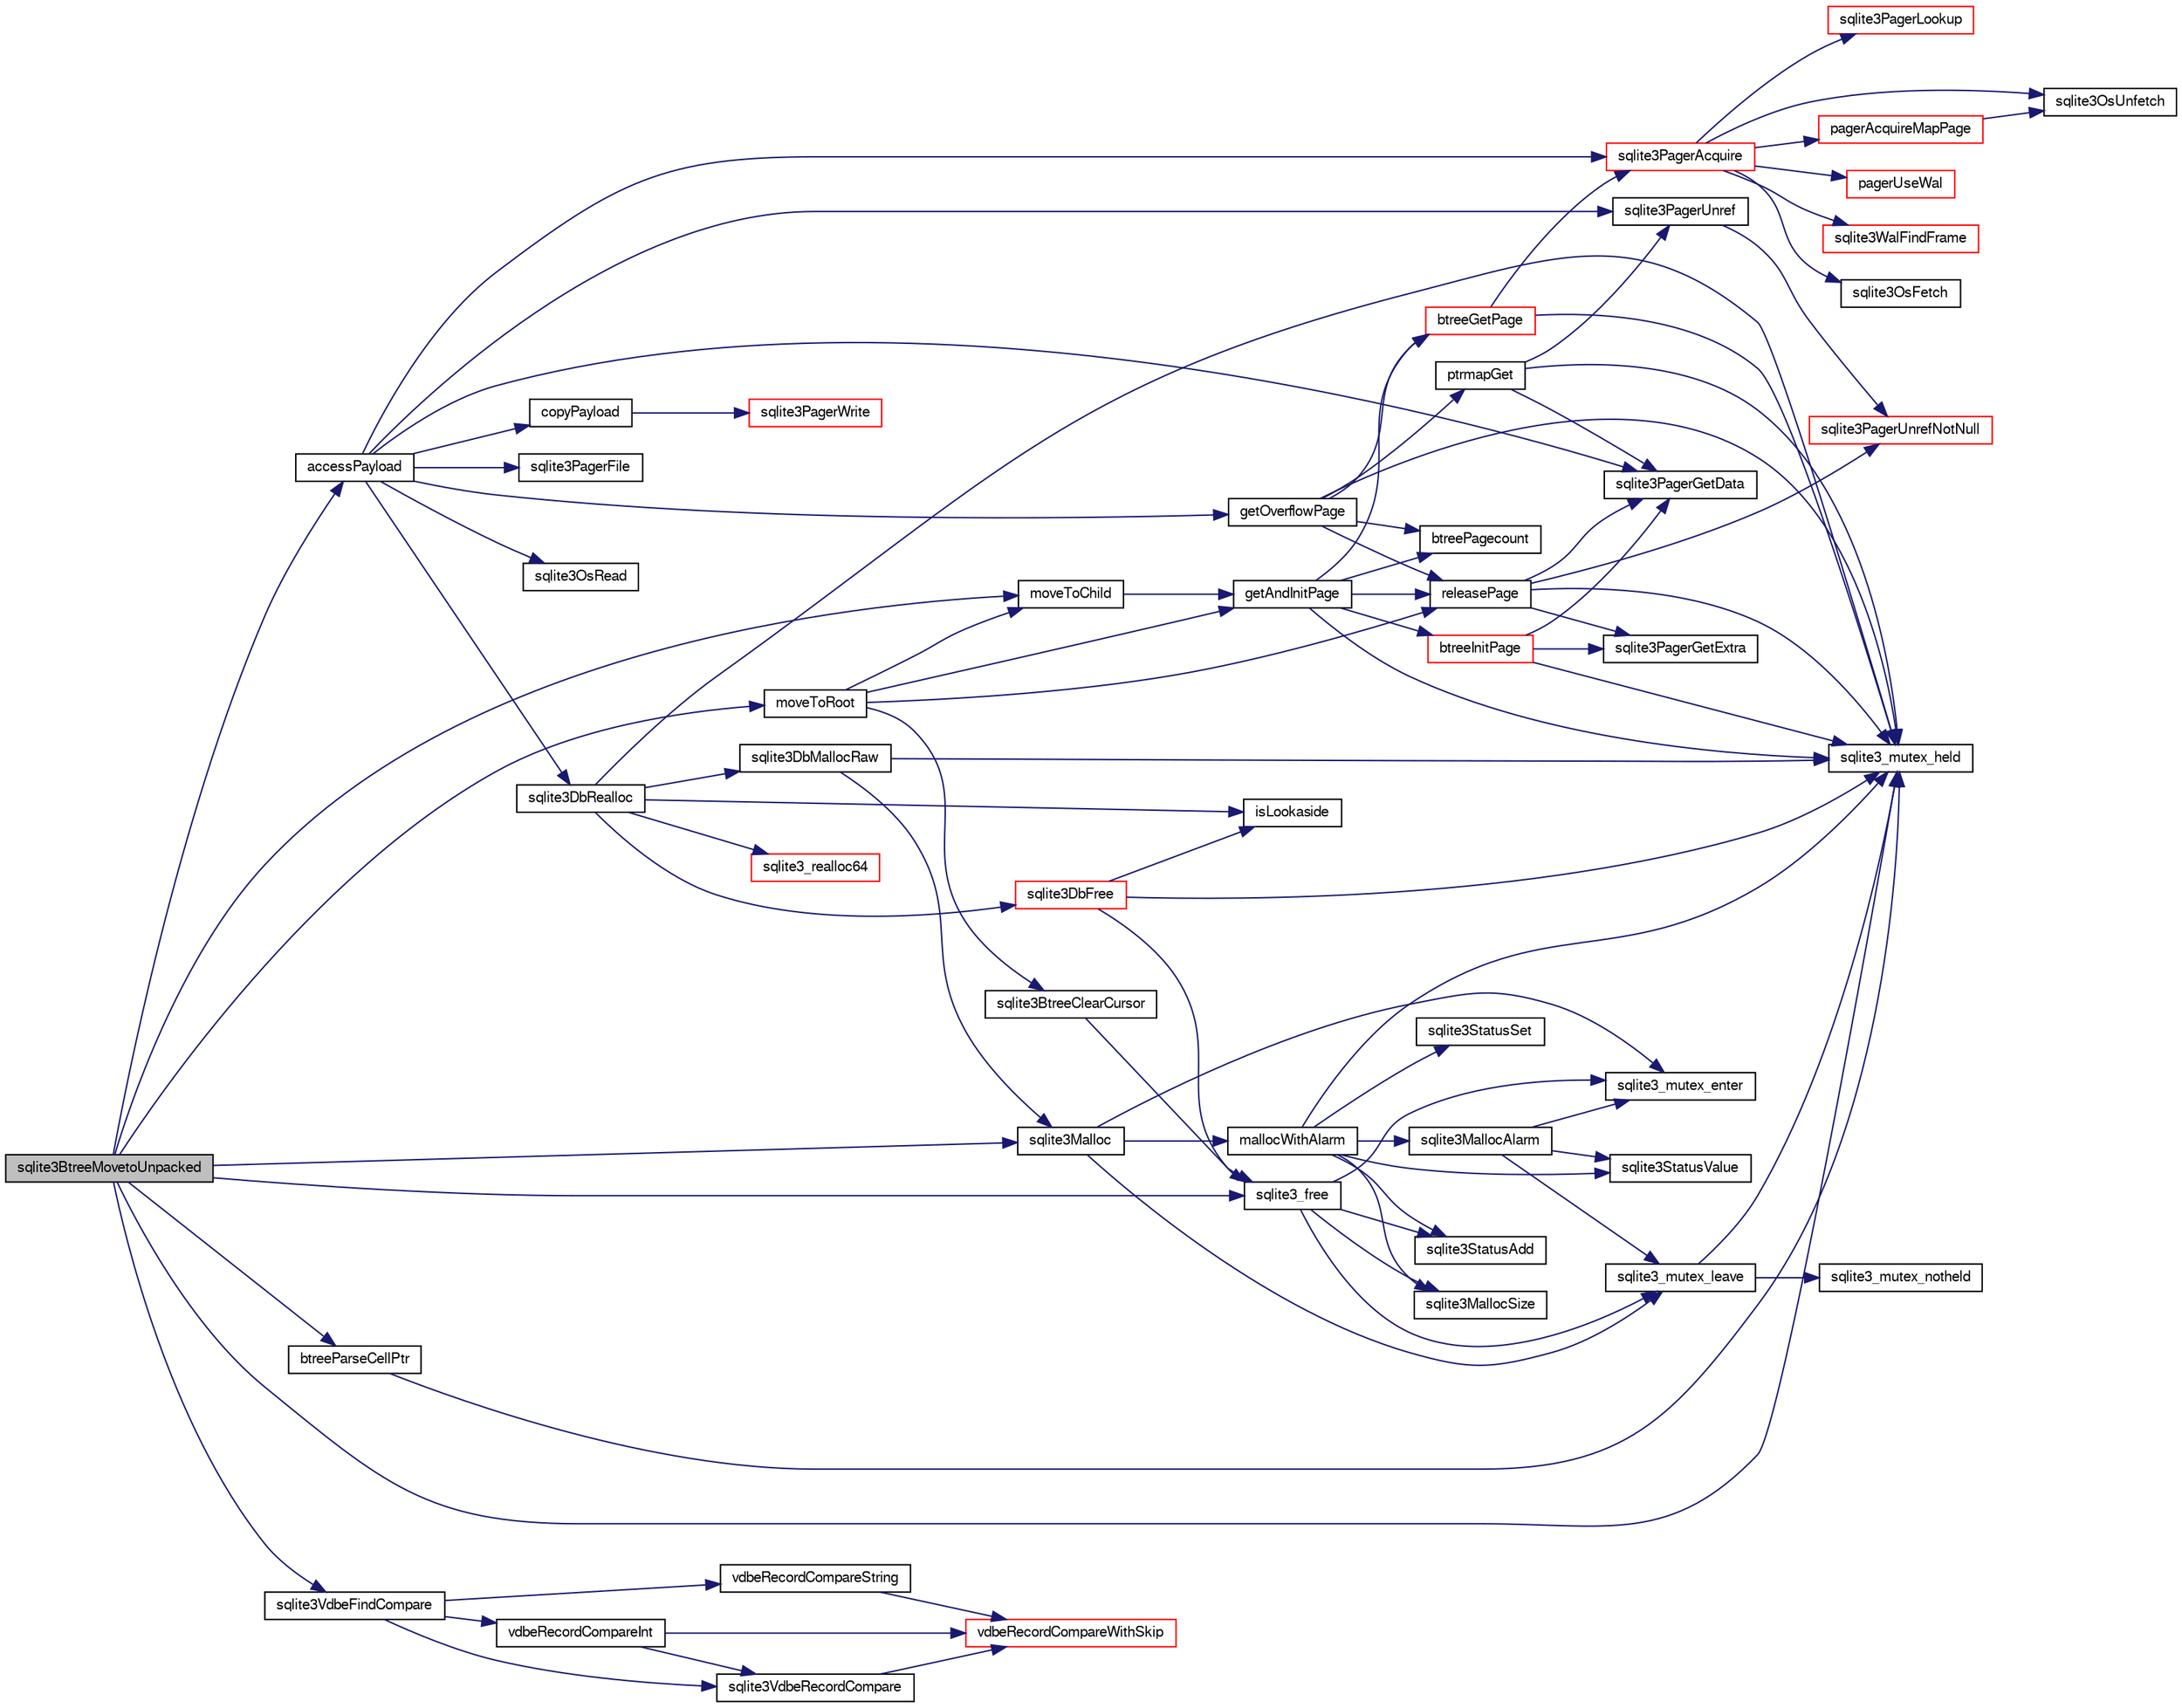 digraph "sqlite3BtreeMovetoUnpacked"
{
  edge [fontname="FreeSans",fontsize="10",labelfontname="FreeSans",labelfontsize="10"];
  node [fontname="FreeSans",fontsize="10",shape=record];
  rankdir="LR";
  Node459107 [label="sqlite3BtreeMovetoUnpacked",height=0.2,width=0.4,color="black", fillcolor="grey75", style="filled", fontcolor="black"];
  Node459107 -> Node459108 [color="midnightblue",fontsize="10",style="solid",fontname="FreeSans"];
  Node459108 [label="sqlite3_mutex_held",height=0.2,width=0.4,color="black", fillcolor="white", style="filled",URL="$sqlite3_8c.html#acf77da68932b6bc163c5e68547ecc3e7"];
  Node459107 -> Node459109 [color="midnightblue",fontsize="10",style="solid",fontname="FreeSans"];
  Node459109 [label="sqlite3VdbeFindCompare",height=0.2,width=0.4,color="black", fillcolor="white", style="filled",URL="$sqlite3_8c.html#ad9c940db4ada13b5cafa9db531e0490f"];
  Node459109 -> Node459110 [color="midnightblue",fontsize="10",style="solid",fontname="FreeSans"];
  Node459110 [label="vdbeRecordCompareInt",height=0.2,width=0.4,color="black", fillcolor="white", style="filled",URL="$sqlite3_8c.html#a459104c31aa42ddf98d697d52e21270d"];
  Node459110 -> Node459111 [color="midnightblue",fontsize="10",style="solid",fontname="FreeSans"];
  Node459111 [label="sqlite3VdbeRecordCompare",height=0.2,width=0.4,color="black", fillcolor="white", style="filled",URL="$sqlite3_8c.html#a58c98706c7f8dd49c401c05bfe4932da"];
  Node459111 -> Node459112 [color="midnightblue",fontsize="10",style="solid",fontname="FreeSans"];
  Node459112 [label="vdbeRecordCompareWithSkip",height=0.2,width=0.4,color="red", fillcolor="white", style="filled",URL="$sqlite3_8c.html#a3e4bfdbbc6a8b6120c6df742e0720078"];
  Node459110 -> Node459112 [color="midnightblue",fontsize="10",style="solid",fontname="FreeSans"];
  Node459109 -> Node459399 [color="midnightblue",fontsize="10",style="solid",fontname="FreeSans"];
  Node459399 [label="vdbeRecordCompareString",height=0.2,width=0.4,color="black", fillcolor="white", style="filled",URL="$sqlite3_8c.html#af821a18a0284c3656bc001223fae440b"];
  Node459399 -> Node459112 [color="midnightblue",fontsize="10",style="solid",fontname="FreeSans"];
  Node459109 -> Node459111 [color="midnightblue",fontsize="10",style="solid",fontname="FreeSans"];
  Node459107 -> Node459400 [color="midnightblue",fontsize="10",style="solid",fontname="FreeSans"];
  Node459400 [label="moveToRoot",height=0.2,width=0.4,color="black", fillcolor="white", style="filled",URL="$sqlite3_8c.html#a2b8fb9bf88e10e7e4dedc8da64e7e956"];
  Node459400 -> Node459401 [color="midnightblue",fontsize="10",style="solid",fontname="FreeSans"];
  Node459401 [label="sqlite3BtreeClearCursor",height=0.2,width=0.4,color="black", fillcolor="white", style="filled",URL="$sqlite3_8c.html#ad53903979a58184b0d15593e6f98d9c5"];
  Node459401 -> Node459128 [color="midnightblue",fontsize="10",style="solid",fontname="FreeSans"];
  Node459128 [label="sqlite3_free",height=0.2,width=0.4,color="black", fillcolor="white", style="filled",URL="$sqlite3_8c.html#a6552349e36a8a691af5487999ab09519"];
  Node459128 -> Node459129 [color="midnightblue",fontsize="10",style="solid",fontname="FreeSans"];
  Node459129 [label="sqlite3_mutex_enter",height=0.2,width=0.4,color="black", fillcolor="white", style="filled",URL="$sqlite3_8c.html#a1c12cde690bd89f104de5cbad12a6bf5"];
  Node459128 -> Node459130 [color="midnightblue",fontsize="10",style="solid",fontname="FreeSans"];
  Node459130 [label="sqlite3StatusAdd",height=0.2,width=0.4,color="black", fillcolor="white", style="filled",URL="$sqlite3_8c.html#afa029f93586aeab4cc85360905dae9cd"];
  Node459128 -> Node459126 [color="midnightblue",fontsize="10",style="solid",fontname="FreeSans"];
  Node459126 [label="sqlite3MallocSize",height=0.2,width=0.4,color="black", fillcolor="white", style="filled",URL="$sqlite3_8c.html#acf5d2a5f35270bafb050bd2def576955"];
  Node459128 -> Node459131 [color="midnightblue",fontsize="10",style="solid",fontname="FreeSans"];
  Node459131 [label="sqlite3_mutex_leave",height=0.2,width=0.4,color="black", fillcolor="white", style="filled",URL="$sqlite3_8c.html#a5838d235601dbd3c1fa993555c6bcc93"];
  Node459131 -> Node459108 [color="midnightblue",fontsize="10",style="solid",fontname="FreeSans"];
  Node459131 -> Node459132 [color="midnightblue",fontsize="10",style="solid",fontname="FreeSans"];
  Node459132 [label="sqlite3_mutex_notheld",height=0.2,width=0.4,color="black", fillcolor="white", style="filled",URL="$sqlite3_8c.html#a83967c837c1c000d3b5adcfaa688f5dc"];
  Node459400 -> Node459402 [color="midnightblue",fontsize="10",style="solid",fontname="FreeSans"];
  Node459402 [label="releasePage",height=0.2,width=0.4,color="black", fillcolor="white", style="filled",URL="$sqlite3_8c.html#a92c6fb14f9bcf117440c35116c26d6c4"];
  Node459402 -> Node459403 [color="midnightblue",fontsize="10",style="solid",fontname="FreeSans"];
  Node459403 [label="sqlite3PagerGetExtra",height=0.2,width=0.4,color="black", fillcolor="white", style="filled",URL="$sqlite3_8c.html#a48e879a6d20f06f27390973ab8d59bd7"];
  Node459402 -> Node459404 [color="midnightblue",fontsize="10",style="solid",fontname="FreeSans"];
  Node459404 [label="sqlite3PagerGetData",height=0.2,width=0.4,color="black", fillcolor="white", style="filled",URL="$sqlite3_8c.html#a9dd340e56fb4b7fad4df339595b8d8a2"];
  Node459402 -> Node459108 [color="midnightblue",fontsize="10",style="solid",fontname="FreeSans"];
  Node459402 -> Node459405 [color="midnightblue",fontsize="10",style="solid",fontname="FreeSans"];
  Node459405 [label="sqlite3PagerUnrefNotNull",height=0.2,width=0.4,color="red", fillcolor="white", style="filled",URL="$sqlite3_8c.html#a4b314f96f09f5c68c94672e420e31ab9"];
  Node459400 -> Node459537 [color="midnightblue",fontsize="10",style="solid",fontname="FreeSans"];
  Node459537 [label="getAndInitPage",height=0.2,width=0.4,color="black", fillcolor="white", style="filled",URL="$sqlite3_8c.html#ae85122d12808231a8d58459440a405ab"];
  Node459537 -> Node459108 [color="midnightblue",fontsize="10",style="solid",fontname="FreeSans"];
  Node459537 -> Node459503 [color="midnightblue",fontsize="10",style="solid",fontname="FreeSans"];
  Node459503 [label="btreePagecount",height=0.2,width=0.4,color="black", fillcolor="white", style="filled",URL="$sqlite3_8c.html#a9cc4ac11752c088db89d551ec1495a15"];
  Node459537 -> Node459538 [color="midnightblue",fontsize="10",style="solid",fontname="FreeSans"];
  Node459538 [label="btreeGetPage",height=0.2,width=0.4,color="red", fillcolor="white", style="filled",URL="$sqlite3_8c.html#ac59679e30ceb0190614fbd19a7feb6de"];
  Node459538 -> Node459108 [color="midnightblue",fontsize="10",style="solid",fontname="FreeSans"];
  Node459538 -> Node459505 [color="midnightblue",fontsize="10",style="solid",fontname="FreeSans"];
  Node459505 [label="sqlite3PagerAcquire",height=0.2,width=0.4,color="red", fillcolor="white", style="filled",URL="$sqlite3_8c.html#a22a53daafd2bd778cda390312651f994"];
  Node459505 -> Node459415 [color="midnightblue",fontsize="10",style="solid",fontname="FreeSans"];
  Node459415 [label="pagerUseWal",height=0.2,width=0.4,color="red", fillcolor="white", style="filled",URL="$sqlite3_8c.html#a31def80bfe1de9284d635ba190a5eb68"];
  Node459505 -> Node459441 [color="midnightblue",fontsize="10",style="solid",fontname="FreeSans"];
  Node459441 [label="sqlite3WalFindFrame",height=0.2,width=0.4,color="red", fillcolor="white", style="filled",URL="$sqlite3_8c.html#a70d73def3adcc264f500a63178742708"];
  Node459505 -> Node459431 [color="midnightblue",fontsize="10",style="solid",fontname="FreeSans"];
  Node459431 [label="sqlite3OsFetch",height=0.2,width=0.4,color="black", fillcolor="white", style="filled",URL="$sqlite3_8c.html#ab5b9137b375d5d8a8c216a644056cba7"];
  Node459505 -> Node459435 [color="midnightblue",fontsize="10",style="solid",fontname="FreeSans"];
  Node459435 [label="sqlite3PagerLookup",height=0.2,width=0.4,color="red", fillcolor="white", style="filled",URL="$sqlite3_8c.html#a1252ec03814f64eed236cfb21094cafd"];
  Node459505 -> Node459506 [color="midnightblue",fontsize="10",style="solid",fontname="FreeSans"];
  Node459506 [label="pagerAcquireMapPage",height=0.2,width=0.4,color="red", fillcolor="white", style="filled",URL="$sqlite3_8c.html#affc12640bbd7572ae41f1943f3b8bb3b"];
  Node459506 -> Node459407 [color="midnightblue",fontsize="10",style="solid",fontname="FreeSans"];
  Node459407 [label="sqlite3OsUnfetch",height=0.2,width=0.4,color="black", fillcolor="white", style="filled",URL="$sqlite3_8c.html#abc0da72cb8b8989cf8708b572fe5fef4"];
  Node459505 -> Node459407 [color="midnightblue",fontsize="10",style="solid",fontname="FreeSans"];
  Node459537 -> Node459540 [color="midnightblue",fontsize="10",style="solid",fontname="FreeSans"];
  Node459540 [label="btreeInitPage",height=0.2,width=0.4,color="red", fillcolor="white", style="filled",URL="$sqlite3_8c.html#a3fbef3abda22e9a3f72c2873ec0b26a3"];
  Node459540 -> Node459108 [color="midnightblue",fontsize="10",style="solid",fontname="FreeSans"];
  Node459540 -> Node459403 [color="midnightblue",fontsize="10",style="solid",fontname="FreeSans"];
  Node459540 -> Node459404 [color="midnightblue",fontsize="10",style="solid",fontname="FreeSans"];
  Node459537 -> Node459402 [color="midnightblue",fontsize="10",style="solid",fontname="FreeSans"];
  Node459400 -> Node459544 [color="midnightblue",fontsize="10",style="solid",fontname="FreeSans"];
  Node459544 [label="moveToChild",height=0.2,width=0.4,color="black", fillcolor="white", style="filled",URL="$sqlite3_8c.html#a1dbea539dd841af085ba1e1390922237"];
  Node459544 -> Node459537 [color="midnightblue",fontsize="10",style="solid",fontname="FreeSans"];
  Node459107 -> Node459543 [color="midnightblue",fontsize="10",style="solid",fontname="FreeSans"];
  Node459543 [label="btreeParseCellPtr",height=0.2,width=0.4,color="black", fillcolor="white", style="filled",URL="$sqlite3_8c.html#a1eba22ca0ddf563de0b29c64551c759f"];
  Node459543 -> Node459108 [color="midnightblue",fontsize="10",style="solid",fontname="FreeSans"];
  Node459107 -> Node459141 [color="midnightblue",fontsize="10",style="solid",fontname="FreeSans"];
  Node459141 [label="sqlite3Malloc",height=0.2,width=0.4,color="black", fillcolor="white", style="filled",URL="$sqlite3_8c.html#a361a2eaa846b1885f123abe46f5d8b2b"];
  Node459141 -> Node459129 [color="midnightblue",fontsize="10",style="solid",fontname="FreeSans"];
  Node459141 -> Node459142 [color="midnightblue",fontsize="10",style="solid",fontname="FreeSans"];
  Node459142 [label="mallocWithAlarm",height=0.2,width=0.4,color="black", fillcolor="white", style="filled",URL="$sqlite3_8c.html#ab070d5cf8e48ec8a6a43cf025d48598b"];
  Node459142 -> Node459108 [color="midnightblue",fontsize="10",style="solid",fontname="FreeSans"];
  Node459142 -> Node459143 [color="midnightblue",fontsize="10",style="solid",fontname="FreeSans"];
  Node459143 [label="sqlite3StatusSet",height=0.2,width=0.4,color="black", fillcolor="white", style="filled",URL="$sqlite3_8c.html#afec7586c01fcb5ea17dc9d7725a589d9"];
  Node459142 -> Node459144 [color="midnightblue",fontsize="10",style="solid",fontname="FreeSans"];
  Node459144 [label="sqlite3StatusValue",height=0.2,width=0.4,color="black", fillcolor="white", style="filled",URL="$sqlite3_8c.html#a30b8ac296c6e200c1fa57708d52c6ef6"];
  Node459142 -> Node459145 [color="midnightblue",fontsize="10",style="solid",fontname="FreeSans"];
  Node459145 [label="sqlite3MallocAlarm",height=0.2,width=0.4,color="black", fillcolor="white", style="filled",URL="$sqlite3_8c.html#ada66988e8471d1198f3219c062377508"];
  Node459145 -> Node459144 [color="midnightblue",fontsize="10",style="solid",fontname="FreeSans"];
  Node459145 -> Node459131 [color="midnightblue",fontsize="10",style="solid",fontname="FreeSans"];
  Node459145 -> Node459129 [color="midnightblue",fontsize="10",style="solid",fontname="FreeSans"];
  Node459142 -> Node459126 [color="midnightblue",fontsize="10",style="solid",fontname="FreeSans"];
  Node459142 -> Node459130 [color="midnightblue",fontsize="10",style="solid",fontname="FreeSans"];
  Node459141 -> Node459131 [color="midnightblue",fontsize="10",style="solid",fontname="FreeSans"];
  Node459107 -> Node459545 [color="midnightblue",fontsize="10",style="solid",fontname="FreeSans"];
  Node459545 [label="accessPayload",height=0.2,width=0.4,color="black", fillcolor="white", style="filled",URL="$sqlite3_8c.html#acf70e6d3cb6afd54d677b3dffb6959d2"];
  Node459545 -> Node459546 [color="midnightblue",fontsize="10",style="solid",fontname="FreeSans"];
  Node459546 [label="copyPayload",height=0.2,width=0.4,color="black", fillcolor="white", style="filled",URL="$sqlite3_8c.html#aedb2ad4326779a68bc8e012570bda430"];
  Node459546 -> Node459481 [color="midnightblue",fontsize="10",style="solid",fontname="FreeSans"];
  Node459481 [label="sqlite3PagerWrite",height=0.2,width=0.4,color="red", fillcolor="white", style="filled",URL="$sqlite3_8c.html#ad4b8aee028ee99575b0748b299e04ed0"];
  Node459545 -> Node459139 [color="midnightblue",fontsize="10",style="solid",fontname="FreeSans"];
  Node459139 [label="sqlite3DbRealloc",height=0.2,width=0.4,color="black", fillcolor="white", style="filled",URL="$sqlite3_8c.html#ae028f4902a9d29bcaf310ff289ee87dc"];
  Node459139 -> Node459108 [color="midnightblue",fontsize="10",style="solid",fontname="FreeSans"];
  Node459139 -> Node459140 [color="midnightblue",fontsize="10",style="solid",fontname="FreeSans"];
  Node459140 [label="sqlite3DbMallocRaw",height=0.2,width=0.4,color="black", fillcolor="white", style="filled",URL="$sqlite3_8c.html#abbe8be0cf7175e11ddc3e2218fad924e"];
  Node459140 -> Node459108 [color="midnightblue",fontsize="10",style="solid",fontname="FreeSans"];
  Node459140 -> Node459141 [color="midnightblue",fontsize="10",style="solid",fontname="FreeSans"];
  Node459139 -> Node459127 [color="midnightblue",fontsize="10",style="solid",fontname="FreeSans"];
  Node459127 [label="isLookaside",height=0.2,width=0.4,color="black", fillcolor="white", style="filled",URL="$sqlite3_8c.html#a770fa05ff9717b75e16f4d968a77b897"];
  Node459139 -> Node459123 [color="midnightblue",fontsize="10",style="solid",fontname="FreeSans"];
  Node459123 [label="sqlite3DbFree",height=0.2,width=0.4,color="red", fillcolor="white", style="filled",URL="$sqlite3_8c.html#ac70ab821a6607b4a1b909582dc37a069"];
  Node459123 -> Node459108 [color="midnightblue",fontsize="10",style="solid",fontname="FreeSans"];
  Node459123 -> Node459127 [color="midnightblue",fontsize="10",style="solid",fontname="FreeSans"];
  Node459123 -> Node459128 [color="midnightblue",fontsize="10",style="solid",fontname="FreeSans"];
  Node459139 -> Node459146 [color="midnightblue",fontsize="10",style="solid",fontname="FreeSans"];
  Node459146 [label="sqlite3_realloc64",height=0.2,width=0.4,color="red", fillcolor="white", style="filled",URL="$sqlite3_8c.html#a3765a714077ee547e811034236dc9ecd"];
  Node459545 -> Node459547 [color="midnightblue",fontsize="10",style="solid",fontname="FreeSans"];
  Node459547 [label="getOverflowPage",height=0.2,width=0.4,color="black", fillcolor="white", style="filled",URL="$sqlite3_8c.html#af907f898e049d621e2c9dc1ed1d63cf4"];
  Node459547 -> Node459108 [color="midnightblue",fontsize="10",style="solid",fontname="FreeSans"];
  Node459547 -> Node459503 [color="midnightblue",fontsize="10",style="solid",fontname="FreeSans"];
  Node459547 -> Node459548 [color="midnightblue",fontsize="10",style="solid",fontname="FreeSans"];
  Node459548 [label="ptrmapGet",height=0.2,width=0.4,color="black", fillcolor="white", style="filled",URL="$sqlite3_8c.html#ae91bfd9c1bec807a52a384d2ed01934b"];
  Node459548 -> Node459108 [color="midnightblue",fontsize="10",style="solid",fontname="FreeSans"];
  Node459548 -> Node459404 [color="midnightblue",fontsize="10",style="solid",fontname="FreeSans"];
  Node459548 -> Node459504 [color="midnightblue",fontsize="10",style="solid",fontname="FreeSans"];
  Node459504 [label="sqlite3PagerUnref",height=0.2,width=0.4,color="black", fillcolor="white", style="filled",URL="$sqlite3_8c.html#aa9d040b7f24a8a5d99bf96863b52cd15"];
  Node459504 -> Node459405 [color="midnightblue",fontsize="10",style="solid",fontname="FreeSans"];
  Node459547 -> Node459538 [color="midnightblue",fontsize="10",style="solid",fontname="FreeSans"];
  Node459547 -> Node459402 [color="midnightblue",fontsize="10",style="solid",fontname="FreeSans"];
  Node459545 -> Node459549 [color="midnightblue",fontsize="10",style="solid",fontname="FreeSans"];
  Node459549 [label="sqlite3PagerFile",height=0.2,width=0.4,color="black", fillcolor="white", style="filled",URL="$sqlite3_8c.html#a4994718ae281ffc714aa975c5b9b359d"];
  Node459545 -> Node459444 [color="midnightblue",fontsize="10",style="solid",fontname="FreeSans"];
  Node459444 [label="sqlite3OsRead",height=0.2,width=0.4,color="black", fillcolor="white", style="filled",URL="$sqlite3_8c.html#a98ef6b5ed82299d2efc0b5f9e41c877d"];
  Node459545 -> Node459505 [color="midnightblue",fontsize="10",style="solid",fontname="FreeSans"];
  Node459545 -> Node459404 [color="midnightblue",fontsize="10",style="solid",fontname="FreeSans"];
  Node459545 -> Node459504 [color="midnightblue",fontsize="10",style="solid",fontname="FreeSans"];
  Node459107 -> Node459128 [color="midnightblue",fontsize="10",style="solid",fontname="FreeSans"];
  Node459107 -> Node459544 [color="midnightblue",fontsize="10",style="solid",fontname="FreeSans"];
}
